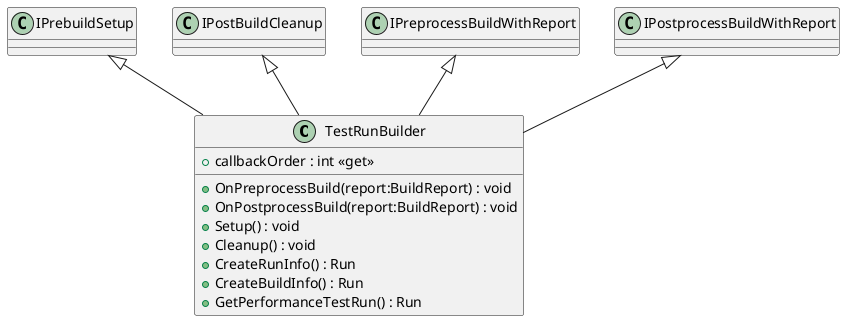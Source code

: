 @startuml
class TestRunBuilder {
    + callbackOrder : int <<get>>
    + OnPreprocessBuild(report:BuildReport) : void
    + OnPostprocessBuild(report:BuildReport) : void
    + Setup() : void
    + Cleanup() : void
    + CreateRunInfo() : Run
    + CreateBuildInfo() : Run
    + GetPerformanceTestRun() : Run
}
IPrebuildSetup <|-- TestRunBuilder
IPostBuildCleanup <|-- TestRunBuilder
IPreprocessBuildWithReport <|-- TestRunBuilder
IPostprocessBuildWithReport <|-- TestRunBuilder
@enduml
